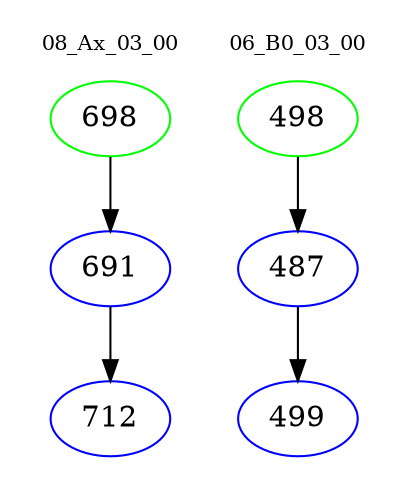 digraph{
subgraph cluster_0 {
color = white
label = "08_Ax_03_00";
fontsize=10;
T0_698 [label="698", color="green"]
T0_698 -> T0_691 [color="black"]
T0_691 [label="691", color="blue"]
T0_691 -> T0_712 [color="black"]
T0_712 [label="712", color="blue"]
}
subgraph cluster_1 {
color = white
label = "06_B0_03_00";
fontsize=10;
T1_498 [label="498", color="green"]
T1_498 -> T1_487 [color="black"]
T1_487 [label="487", color="blue"]
T1_487 -> T1_499 [color="black"]
T1_499 [label="499", color="blue"]
}
}
